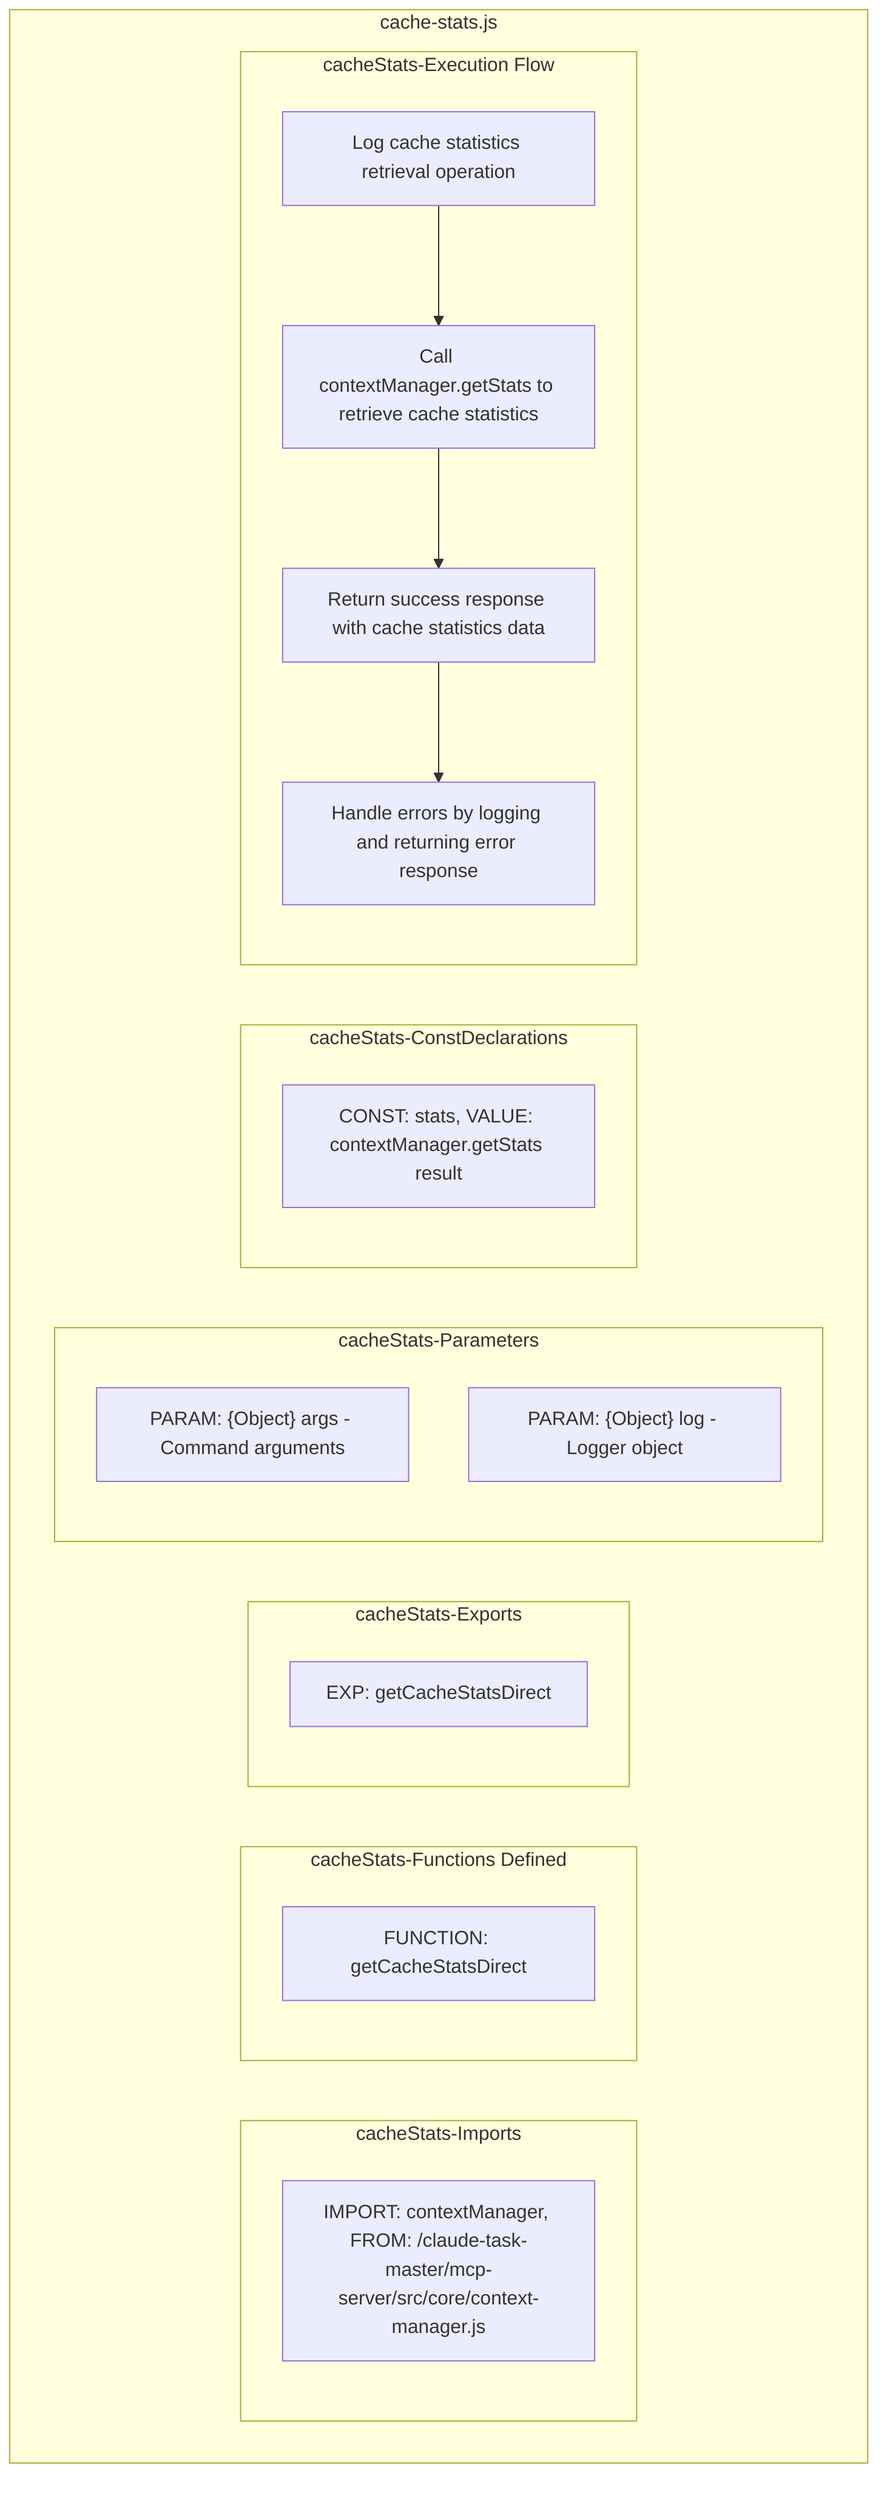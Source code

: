 flowchart TB
    subgraph cacheStats-Imports["cacheStats-Imports"]
        I1["IMPORT: contextManager, FROM: /claude-task-master/mcp-server/src/core/context-manager.js"]
    end
    subgraph cacheStats-FunctionsDefined["cacheStats-Functions Defined"]
        FU1["FUNCTION: getCacheStatsDirect"]
    end
    subgraph cacheStats-Exports["cacheStats-Exports"]
        E1["EXP: getCacheStatsDirect"]
    end
    subgraph cacheStats-Parameters["cacheStats-Parameters"]
        P1["PARAM: {Object} args - Command arguments"]
        P2["PARAM: {Object} log - Logger object"]
    end
    subgraph cacheStats-Constants["cacheStats-ConstDeclarations"]
        C1["CONST: stats, VALUE: contextManager.getStats result"]
    end
    subgraph cacheStats-ExecutionFlow["cacheStats-Execution Flow"]
        FL1["Log cache statistics retrieval operation"]
        FL2["Call contextManager.getStats to retrieve cache statistics"]
        FL3["Return success response with cache statistics data"]
        FL4["Handle errors by logging and returning error response"]
    end
    subgraph cacheStats["cache-stats.js"]
        cacheStats-Imports
        cacheStats-FunctionsDefined
        cacheStats-Exports
        cacheStats-Parameters
        cacheStats-Constants
        cacheStats-ExecutionFlow
    end
    FL1 --> FL2
    FL2 --> FL3
    FL3 --> FL4
